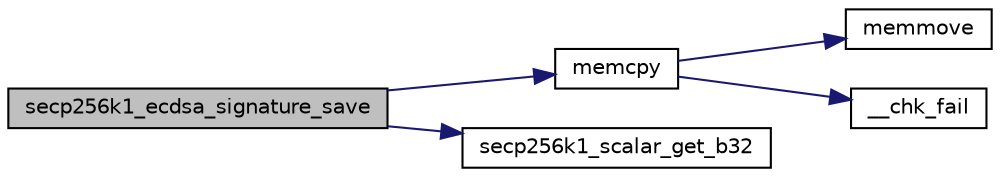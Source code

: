 digraph "secp256k1_ecdsa_signature_save"
{
  edge [fontname="Helvetica",fontsize="10",labelfontname="Helvetica",labelfontsize="10"];
  node [fontname="Helvetica",fontsize="10",shape=record];
  rankdir="LR";
  Node1539 [label="secp256k1_ecdsa_signature_save",height=0.2,width=0.4,color="black", fillcolor="grey75", style="filled", fontcolor="black"];
  Node1539 -> Node1540 [color="midnightblue",fontsize="10",style="solid",fontname="Helvetica"];
  Node1540 [label="memcpy",height=0.2,width=0.4,color="black", fillcolor="white", style="filled",URL="$d5/d9f/glibc__compat_8cpp.html#a0f46826ab0466591e136db24394923cf"];
  Node1540 -> Node1541 [color="midnightblue",fontsize="10",style="solid",fontname="Helvetica"];
  Node1541 [label="memmove",height=0.2,width=0.4,color="black", fillcolor="white", style="filled",URL="$d5/d9f/glibc__compat_8cpp.html#a9778d49e9029dd75bc53ecbbf9f5e9a1"];
  Node1540 -> Node1542 [color="midnightblue",fontsize="10",style="solid",fontname="Helvetica"];
  Node1542 [label="__chk_fail",height=0.2,width=0.4,color="black", fillcolor="white", style="filled",URL="$d5/d9f/glibc__compat_8cpp.html#a424ac71631da5ada2976630ff67051d1"];
  Node1539 -> Node1543 [color="midnightblue",fontsize="10",style="solid",fontname="Helvetica"];
  Node1543 [label="secp256k1_scalar_get_b32",height=0.2,width=0.4,color="black", fillcolor="white", style="filled",URL="$db/d94/scalar_8h.html#a4fa08f8af5a23f505b44c9ef1bec1831",tooltip="Convert a scalar to a byte array. "];
}
